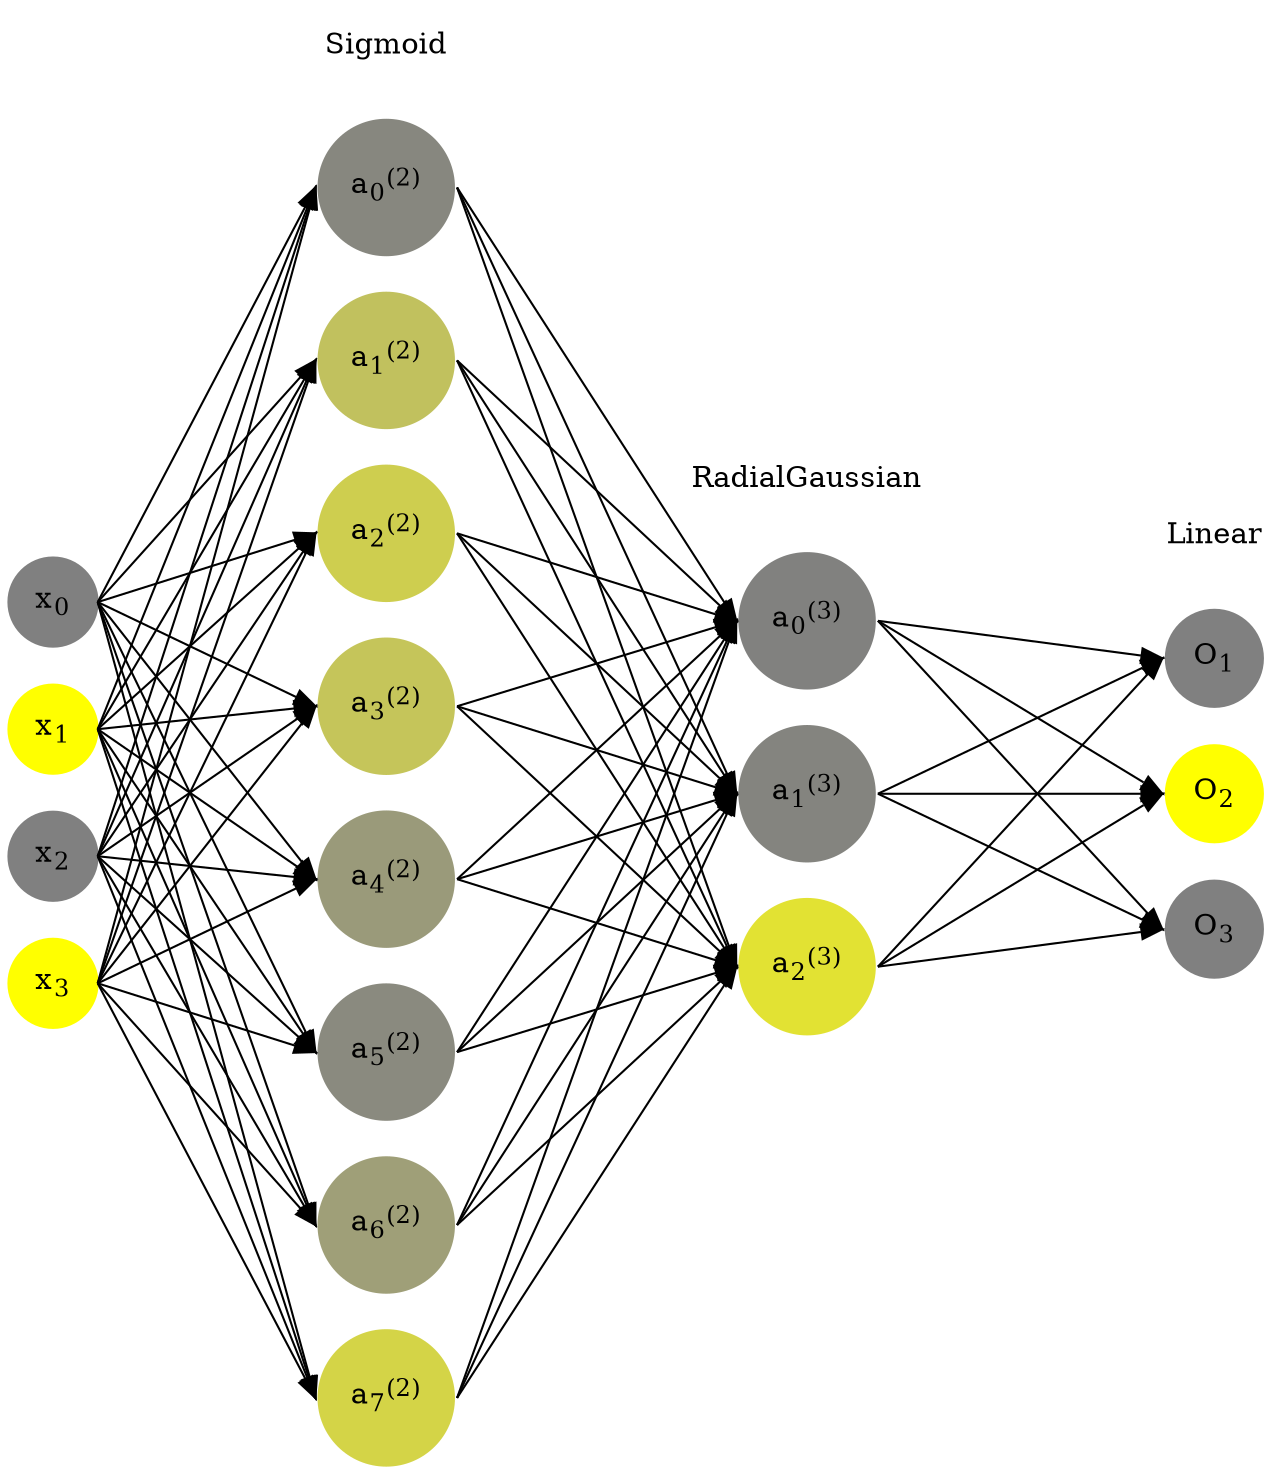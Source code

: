 digraph G {
	rankdir = LR;
	splines=false;
	edge[style=invis];
	ranksep= 1.4;
	{
	node [shape=circle, color="0.1667, 0.0, 0.5", style=filled, fillcolor="0.1667, 0.0, 0.5"];
	x0 [label=<x<sub>0</sub>>];
	}
	{
	node [shape=circle, color="0.1667, 1.0, 1.0", style=filled, fillcolor="0.1667, 1.0, 1.0"];
	x1 [label=<x<sub>1</sub>>];
	}
	{
	node [shape=circle, color="0.1667, 0.0, 0.5", style=filled, fillcolor="0.1667, 0.0, 0.5"];
	x2 [label=<x<sub>2</sub>>];
	}
	{
	node [shape=circle, color="0.1667, 1.0, 1.0", style=filled, fillcolor="0.1667, 1.0, 1.0"];
	x3 [label=<x<sub>3</sub>>];
	}
	{
	node [shape=circle, color="0.1667, 0.055932, 0.527966", style=filled, fillcolor="0.1667, 0.055932, 0.527966"];
	a02 [label=<a<sub>0</sub><sup>(2)</sup>>];
	}
	{
	node [shape=circle, color="0.1667, 0.512387, 0.756194", style=filled, fillcolor="0.1667, 0.512387, 0.756194"];
	a12 [label=<a<sub>1</sub><sup>(2)</sup>>];
	}
	{
	node [shape=circle, color="0.1667, 0.613907, 0.806954", style=filled, fillcolor="0.1667, 0.613907, 0.806954"];
	a22 [label=<a<sub>2</sub><sup>(2)</sup>>];
	}
	{
	node [shape=circle, color="0.1667, 0.539488, 0.769744", style=filled, fillcolor="0.1667, 0.539488, 0.769744"];
	a32 [label=<a<sub>3</sub><sup>(2)</sup>>];
	}
	{
	node [shape=circle, color="0.1667, 0.206462, 0.603231", style=filled, fillcolor="0.1667, 0.206462, 0.603231"];
	a42 [label=<a<sub>4</sub><sup>(2)</sup>>];
	}
	{
	node [shape=circle, color="0.1667, 0.079703, 0.539852", style=filled, fillcolor="0.1667, 0.079703, 0.539852"];
	a52 [label=<a<sub>5</sub><sup>(2)</sup>>];
	}
	{
	node [shape=circle, color="0.1667, 0.243870, 0.621935", style=filled, fillcolor="0.1667, 0.243870, 0.621935"];
	a62 [label=<a<sub>6</sub><sup>(2)</sup>>];
	}
	{
	node [shape=circle, color="0.1667, 0.662332, 0.831166", style=filled, fillcolor="0.1667, 0.662332, 0.831166"];
	a72 [label=<a<sub>7</sub><sup>(2)</sup>>];
	}
	{
	node [shape=circle, color="0.1667, 0.012472, 0.506236", style=filled, fillcolor="0.1667, 0.012472, 0.506236"];
	a03 [label=<a<sub>0</sub><sup>(3)</sup>>];
	}
	{
	node [shape=circle, color="0.1667, 0.031635, 0.515818", style=filled, fillcolor="0.1667, 0.031635, 0.515818"];
	a13 [label=<a<sub>1</sub><sup>(3)</sup>>];
	}
	{
	node [shape=circle, color="0.1667, 0.773176, 0.886588", style=filled, fillcolor="0.1667, 0.773176, 0.886588"];
	a23 [label=<a<sub>2</sub><sup>(3)</sup>>];
	}
	{
	node [shape=circle, color="0.1667, 0.0, 0.5", style=filled, fillcolor="0.1667, 0.0, 0.5"];
	O1 [label=<O<sub>1</sub>>];
	}
	{
	node [shape=circle, color="0.1667, 1.0, 1.0", style=filled, fillcolor="0.1667, 1.0, 1.0"];
	O2 [label=<O<sub>2</sub>>];
	}
	{
	node [shape=circle, color="0.1667, 0.0, 0.5", style=filled, fillcolor="0.1667, 0.0, 0.5"];
	O3 [label=<O<sub>3</sub>>];
	}
	{
	rank=same;
	x0->x1->x2->x3;
	}
	{
	rank=same;
	a02->a12->a22->a32->a42->a52->a62->a72;
	}
	{
	rank=same;
	a03->a13->a23;
	}
	{
	rank=same;
	O1->O2->O3;
	}
	l1 [shape=plaintext,label="Sigmoid"];
	l1->a02;
	{rank=same; l1;a02};
	l2 [shape=plaintext,label="RadialGaussian"];
	l2->a03;
	{rank=same; l2;a03};
	l3 [shape=plaintext,label="Linear"];
	l3->O1;
	{rank=same; l3;O1};
edge[style=solid, tailport=e, headport=w];
	{x0;x1;x2;x3} -> {a02;a12;a22;a32;a42;a52;a62;a72};
	{a02;a12;a22;a32;a42;a52;a62;a72} -> {a03;a13;a23};
	{a03;a13;a23} -> {O1,O2,O3};
}